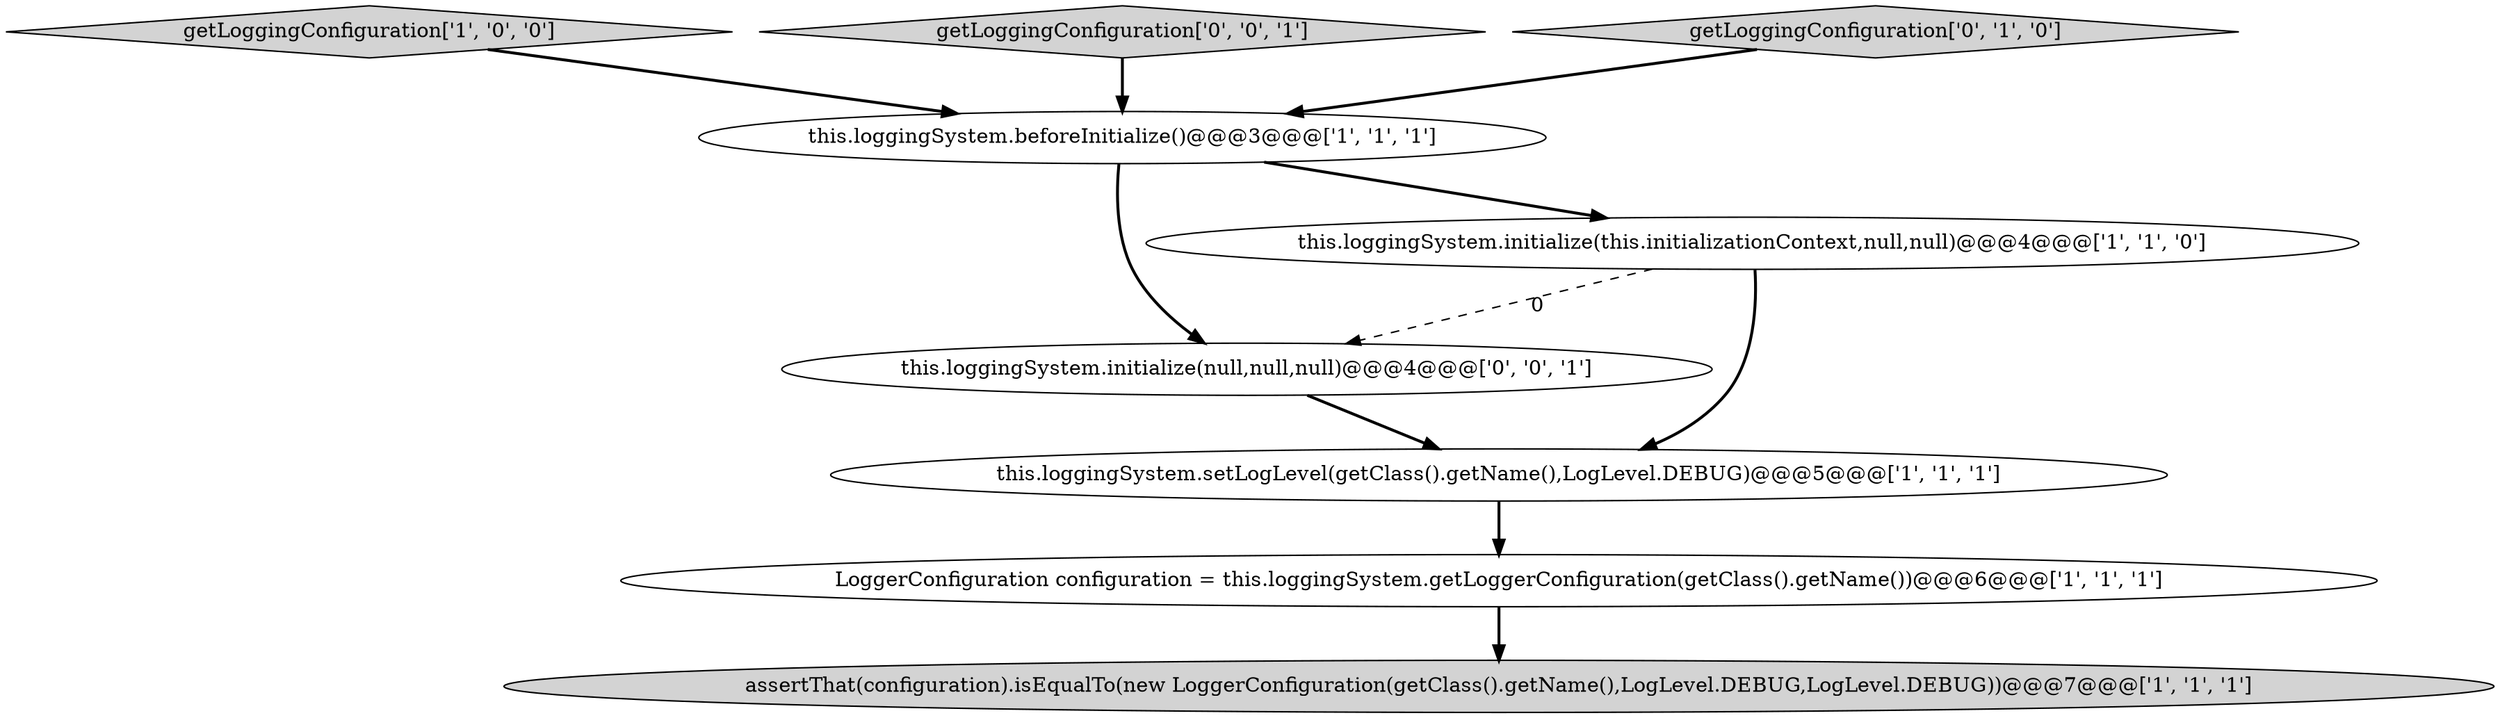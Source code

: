 digraph {
1 [style = filled, label = "LoggerConfiguration configuration = this.loggingSystem.getLoggerConfiguration(getClass().getName())@@@6@@@['1', '1', '1']", fillcolor = white, shape = ellipse image = "AAA0AAABBB1BBB"];
5 [style = filled, label = "getLoggingConfiguration['1', '0', '0']", fillcolor = lightgray, shape = diamond image = "AAA0AAABBB1BBB"];
7 [style = filled, label = "getLoggingConfiguration['0', '0', '1']", fillcolor = lightgray, shape = diamond image = "AAA0AAABBB3BBB"];
8 [style = filled, label = "this.loggingSystem.initialize(null,null,null)@@@4@@@['0', '0', '1']", fillcolor = white, shape = ellipse image = "AAA0AAABBB3BBB"];
4 [style = filled, label = "this.loggingSystem.initialize(this.initializationContext,null,null)@@@4@@@['1', '1', '0']", fillcolor = white, shape = ellipse image = "AAA0AAABBB1BBB"];
3 [style = filled, label = "this.loggingSystem.beforeInitialize()@@@3@@@['1', '1', '1']", fillcolor = white, shape = ellipse image = "AAA0AAABBB1BBB"];
0 [style = filled, label = "this.loggingSystem.setLogLevel(getClass().getName(),LogLevel.DEBUG)@@@5@@@['1', '1', '1']", fillcolor = white, shape = ellipse image = "AAA0AAABBB1BBB"];
2 [style = filled, label = "assertThat(configuration).isEqualTo(new LoggerConfiguration(getClass().getName(),LogLevel.DEBUG,LogLevel.DEBUG))@@@7@@@['1', '1', '1']", fillcolor = lightgray, shape = ellipse image = "AAA0AAABBB1BBB"];
6 [style = filled, label = "getLoggingConfiguration['0', '1', '0']", fillcolor = lightgray, shape = diamond image = "AAA0AAABBB2BBB"];
8->0 [style = bold, label=""];
5->3 [style = bold, label=""];
6->3 [style = bold, label=""];
1->2 [style = bold, label=""];
3->4 [style = bold, label=""];
0->1 [style = bold, label=""];
3->8 [style = bold, label=""];
7->3 [style = bold, label=""];
4->0 [style = bold, label=""];
4->8 [style = dashed, label="0"];
}
